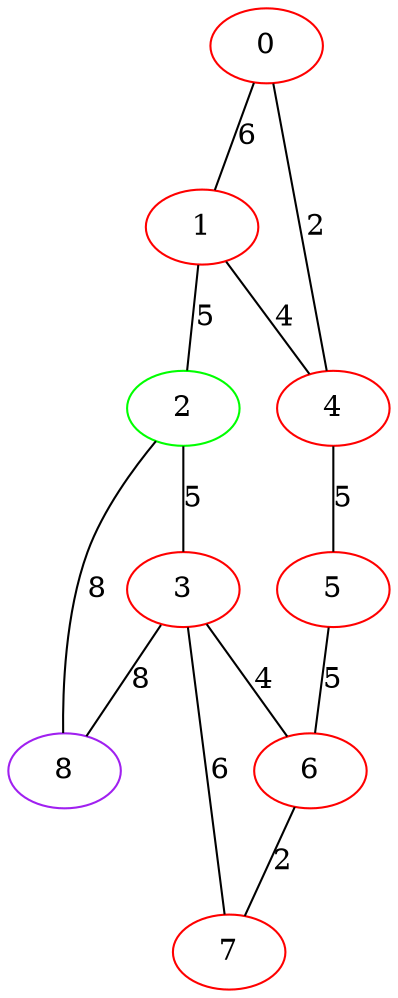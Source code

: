 graph "" {
0 [color=red, weight=1];
1 [color=red, weight=1];
2 [color=green, weight=2];
3 [color=red, weight=1];
4 [color=red, weight=1];
5 [color=red, weight=1];
6 [color=red, weight=1];
7 [color=red, weight=1];
8 [color=purple, weight=4];
0 -- 1  [key=0, label=6];
0 -- 4  [key=0, label=2];
1 -- 2  [key=0, label=5];
1 -- 4  [key=0, label=4];
2 -- 8  [key=0, label=8];
2 -- 3  [key=0, label=5];
3 -- 8  [key=0, label=8];
3 -- 6  [key=0, label=4];
3 -- 7  [key=0, label=6];
4 -- 5  [key=0, label=5];
5 -- 6  [key=0, label=5];
6 -- 7  [key=0, label=2];
}
